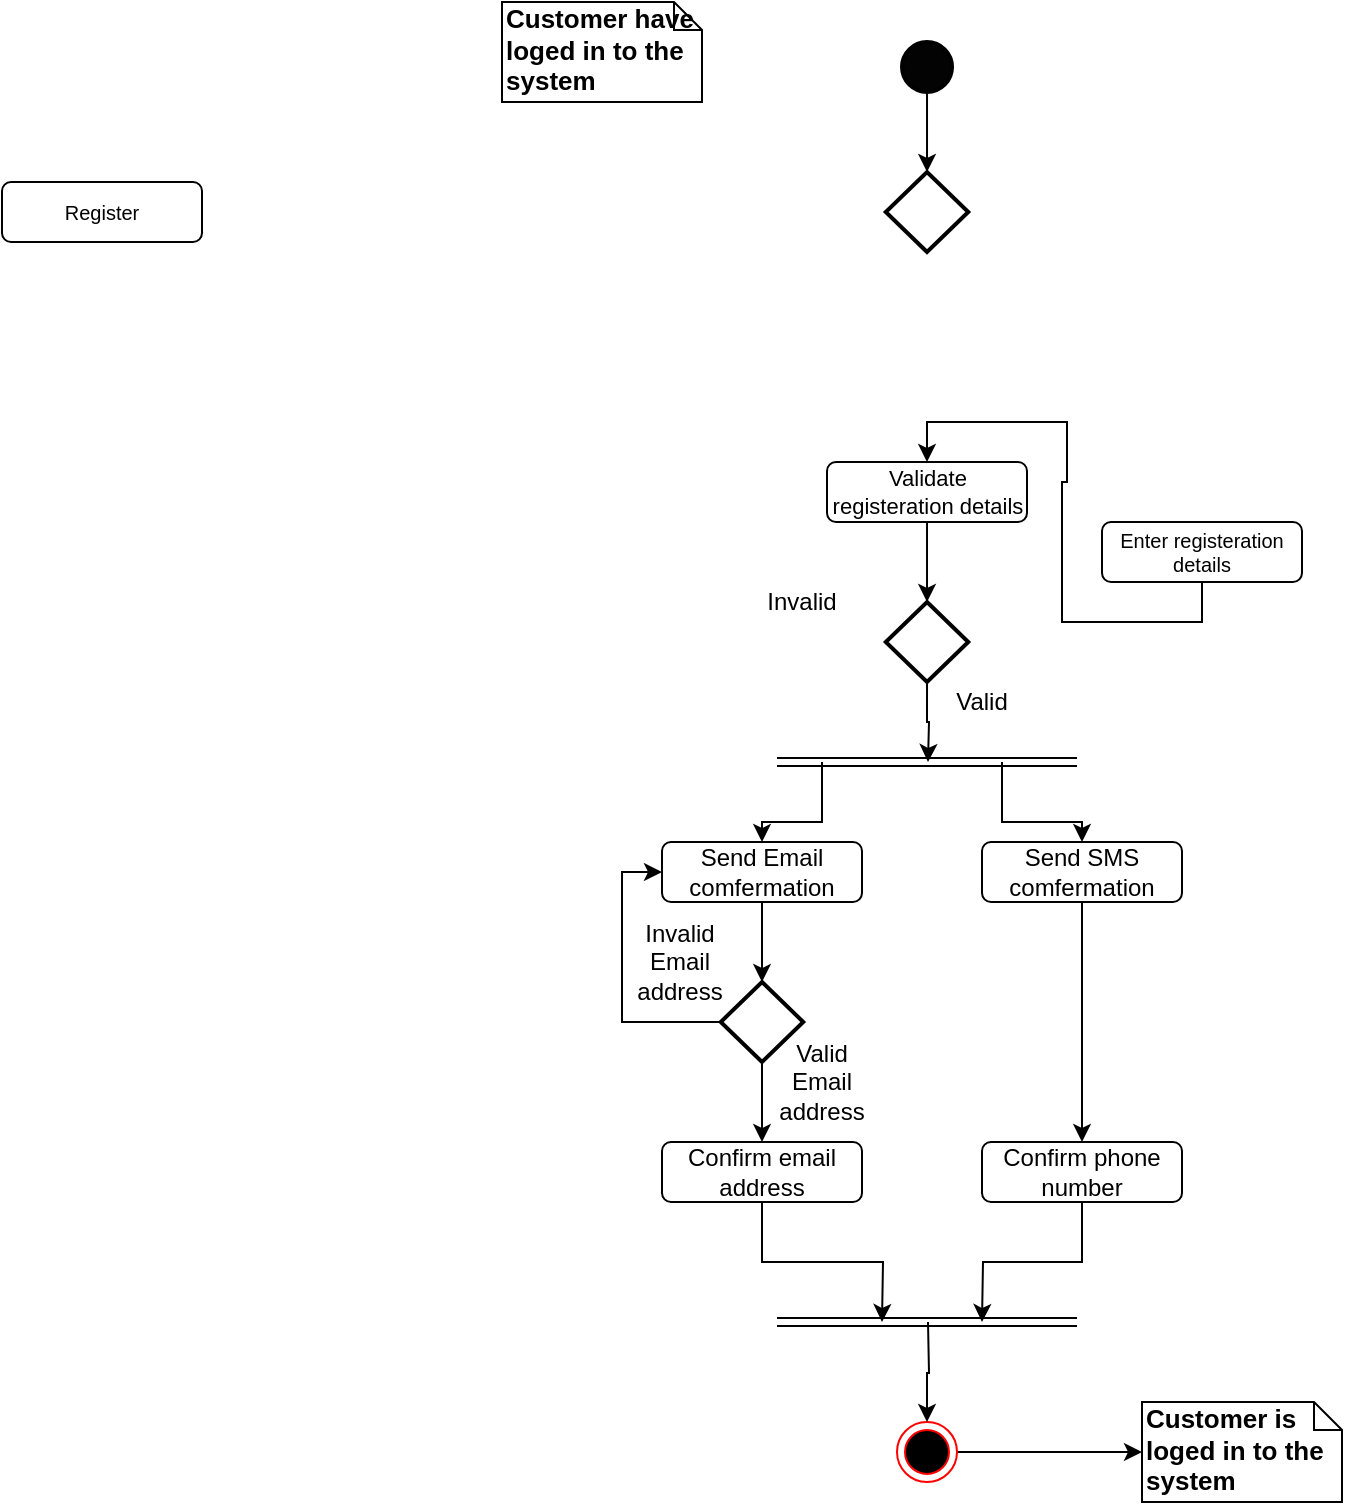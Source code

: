 <mxfile version="12.4.2" type="device" pages="1"><diagram id="ZuhkqpzQmuYOMFfSdRzl" name="Page-1"><mxGraphModel dx="1704" dy="1586" grid="1" gridSize="10" guides="1" tooltips="1" connect="1" arrows="1" fold="1" page="1" pageScale="1" pageWidth="850" pageHeight="1100" math="0" shadow="0"><root><mxCell id="0"/><mxCell id="1" parent="0"/><mxCell id="OjofsmyPT2QVEUDVRTE0-1" style="edgeStyle=orthogonalEdgeStyle;rounded=0;orthogonalLoop=1;jettySize=auto;html=1;exitX=1;exitY=0.5;exitDx=0;exitDy=0;entryX=0;entryY=0.5;entryDx=0;entryDy=0;entryPerimeter=0;" edge="1" parent="1" source="OjofsmyPT2QVEUDVRTE0-2" target="OjofsmyPT2QVEUDVRTE0-31"><mxGeometry relative="1" as="geometry"/></mxCell><mxCell id="OjofsmyPT2QVEUDVRTE0-2" value="" style="ellipse;html=1;shape=endState;fillColor=#000000;strokeColor=#ff0000;" vertex="1" parent="1"><mxGeometry x="397.5" y="650" width="30" height="30" as="geometry"/></mxCell><mxCell id="OjofsmyPT2QVEUDVRTE0-42" style="rounded=0;orthogonalLoop=1;jettySize=auto;html=1;exitX=0.5;exitY=1;exitDx=0;exitDy=0;exitPerimeter=0;" edge="1" parent="1" source="OjofsmyPT2QVEUDVRTE0-4" target="OjofsmyPT2QVEUDVRTE0-37"><mxGeometry relative="1" as="geometry"/></mxCell><mxCell id="OjofsmyPT2QVEUDVRTE0-4" value="" style="strokeWidth=2;html=1;shape=mxgraph.flowchart.start_2;whiteSpace=wrap;fillColor=#030303;" vertex="1" parent="1"><mxGeometry x="400.01" y="-40" width="25" height="25" as="geometry"/></mxCell><mxCell id="OjofsmyPT2QVEUDVRTE0-5" value="" style="edgeStyle=orthogonalEdgeStyle;rounded=0;orthogonalLoop=1;jettySize=auto;html=1;entryX=0.5;entryY=0;entryDx=0;entryDy=0;entryPerimeter=0;" edge="1" parent="1" source="OjofsmyPT2QVEUDVRTE0-6" target="OjofsmyPT2QVEUDVRTE0-21"><mxGeometry relative="1" as="geometry"><mxPoint x="412.5" y="240" as="targetPoint"/></mxGeometry></mxCell><mxCell id="OjofsmyPT2QVEUDVRTE0-6" value="Validate registeration details" style="shape=rect;rounded=1;html=1;whiteSpace=wrap;align=center;fillColor=none;fontSize=11;" vertex="1" parent="1"><mxGeometry x="362.5" y="170" width="100" height="30" as="geometry"/></mxCell><mxCell id="OjofsmyPT2QVEUDVRTE0-8" value="Register" style="shape=rect;rounded=1;html=1;whiteSpace=wrap;align=center;fillColor=none;fontSize=10;" vertex="1" parent="1"><mxGeometry x="-50" y="30" width="100" height="30" as="geometry"/></mxCell><mxCell id="OjofsmyPT2QVEUDVRTE0-9" style="edgeStyle=orthogonalEdgeStyle;rounded=0;orthogonalLoop=1;jettySize=auto;html=1;exitX=0.5;exitY=1;exitDx=0;exitDy=0;entryX=0.5;entryY=0;entryDx=0;entryDy=0;fontSize=11;" edge="1" parent="1" source="OjofsmyPT2QVEUDVRTE0-10" target="OjofsmyPT2QVEUDVRTE0-6"><mxGeometry relative="1" as="geometry"/></mxCell><mxCell id="OjofsmyPT2QVEUDVRTE0-10" value="Enter registeration details" style="shape=rect;rounded=1;html=1;whiteSpace=wrap;align=center;fillColor=none;fontSize=10;" vertex="1" parent="1"><mxGeometry x="500" y="200" width="100" height="30" as="geometry"/></mxCell><mxCell id="OjofsmyPT2QVEUDVRTE0-12" value="" style="edgeStyle=orthogonalEdgeStyle;rounded=0;orthogonalLoop=1;jettySize=auto;html=1;entryX=0.5;entryY=0;entryDx=0;entryDy=0;entryPerimeter=0;" edge="1" parent="1" source="OjofsmyPT2QVEUDVRTE0-13" target="OjofsmyPT2QVEUDVRTE0-34"><mxGeometry relative="1" as="geometry"/></mxCell><mxCell id="OjofsmyPT2QVEUDVRTE0-13" value="Send Email comfermation" style="shape=rect;rounded=1;html=1;whiteSpace=wrap;align=center;fillColor=none;" vertex="1" parent="1"><mxGeometry x="280" y="360" width="100" height="30" as="geometry"/></mxCell><mxCell id="OjofsmyPT2QVEUDVRTE0-14" style="edgeStyle=orthogonalEdgeStyle;rounded=0;orthogonalLoop=1;jettySize=auto;html=1;exitX=0.5;exitY=1;exitDx=0;exitDy=0;" edge="1" parent="1" source="OjofsmyPT2QVEUDVRTE0-15"><mxGeometry relative="1" as="geometry"><mxPoint x="390" y="600" as="targetPoint"/></mxGeometry></mxCell><mxCell id="OjofsmyPT2QVEUDVRTE0-15" value="Confirm email address" style="shape=rect;rounded=1;html=1;whiteSpace=wrap;align=center;fillColor=none;" vertex="1" parent="1"><mxGeometry x="280" y="510" width="100" height="30" as="geometry"/></mxCell><mxCell id="OjofsmyPT2QVEUDVRTE0-16" value="" style="edgeStyle=orthogonalEdgeStyle;rounded=0;orthogonalLoop=1;jettySize=auto;html=1;" edge="1" parent="1" source="OjofsmyPT2QVEUDVRTE0-17" target="OjofsmyPT2QVEUDVRTE0-19"><mxGeometry relative="1" as="geometry"/></mxCell><mxCell id="OjofsmyPT2QVEUDVRTE0-17" value="Send SMS comfermation" style="shape=rect;rounded=1;html=1;whiteSpace=wrap;align=center;fillColor=none;" vertex="1" parent="1"><mxGeometry x="440" y="360" width="100" height="30" as="geometry"/></mxCell><mxCell id="OjofsmyPT2QVEUDVRTE0-18" style="edgeStyle=orthogonalEdgeStyle;rounded=0;orthogonalLoop=1;jettySize=auto;html=1;exitX=0.5;exitY=1;exitDx=0;exitDy=0;" edge="1" parent="1" source="OjofsmyPT2QVEUDVRTE0-19"><mxGeometry relative="1" as="geometry"><mxPoint x="440" y="600" as="targetPoint"/></mxGeometry></mxCell><mxCell id="OjofsmyPT2QVEUDVRTE0-19" value="Confirm phone number" style="shape=rect;rounded=1;html=1;whiteSpace=wrap;align=center;fillColor=none;" vertex="1" parent="1"><mxGeometry x="440" y="510" width="100" height="30" as="geometry"/></mxCell><mxCell id="OjofsmyPT2QVEUDVRTE0-20" style="edgeStyle=orthogonalEdgeStyle;rounded=0;orthogonalLoop=1;jettySize=auto;html=1;exitX=0.5;exitY=1;exitDx=0;exitDy=0;exitPerimeter=0;fontSize=11;" edge="1" parent="1" source="OjofsmyPT2QVEUDVRTE0-21"><mxGeometry relative="1" as="geometry"><mxPoint x="413" y="320" as="targetPoint"/></mxGeometry></mxCell><mxCell id="OjofsmyPT2QVEUDVRTE0-21" value="" style="strokeWidth=2;html=1;shape=mxgraph.flowchart.decision;whiteSpace=wrap;fillColor=none;" vertex="1" parent="1"><mxGeometry x="391.89" y="240" width="41.25" height="40" as="geometry"/></mxCell><mxCell id="OjofsmyPT2QVEUDVRTE0-22" value="Invalid" style="text;html=1;strokeColor=none;fillColor=none;align=center;verticalAlign=middle;whiteSpace=wrap;rounded=0;" vertex="1" parent="1"><mxGeometry x="330" y="230" width="40" height="20" as="geometry"/></mxCell><mxCell id="OjofsmyPT2QVEUDVRTE0-23" value="Valid" style="text;html=1;strokeColor=none;fillColor=none;align=center;verticalAlign=middle;whiteSpace=wrap;rounded=0;" vertex="1" parent="1"><mxGeometry x="420" y="280" width="40" height="20" as="geometry"/></mxCell><mxCell id="OjofsmyPT2QVEUDVRTE0-25" value="&lt;b&gt;Customer have loged in to the system&amp;nbsp;&lt;/b&gt;" style="shape=note;whiteSpace=wrap;html=1;size=14;verticalAlign=top;align=left;spacingTop=-6;fontSize=13;" vertex="1" parent="1"><mxGeometry x="200" y="-60" width="100" height="50" as="geometry"/></mxCell><mxCell id="OjofsmyPT2QVEUDVRTE0-26" value="" style="shape=link;html=1;" edge="1" parent="1"><mxGeometry width="50" height="50" relative="1" as="geometry"><mxPoint x="337.5" y="320" as="sourcePoint"/><mxPoint x="487.5" y="320" as="targetPoint"/><Array as="points"/></mxGeometry></mxCell><mxCell id="OjofsmyPT2QVEUDVRTE0-27" style="edgeStyle=orthogonalEdgeStyle;rounded=0;orthogonalLoop=1;jettySize=auto;html=1;entryX=0.5;entryY=0;entryDx=0;entryDy=0;" edge="1" parent="1" target="OjofsmyPT2QVEUDVRTE0-13"><mxGeometry relative="1" as="geometry"><mxPoint x="360" y="320" as="sourcePoint"/><mxPoint x="415" y="520" as="targetPoint"/><Array as="points"><mxPoint x="360" y="350"/><mxPoint x="330" y="350"/></Array></mxGeometry></mxCell><mxCell id="OjofsmyPT2QVEUDVRTE0-28" style="edgeStyle=orthogonalEdgeStyle;rounded=0;orthogonalLoop=1;jettySize=auto;html=1;entryX=0.5;entryY=0;entryDx=0;entryDy=0;" edge="1" parent="1" target="OjofsmyPT2QVEUDVRTE0-17"><mxGeometry relative="1" as="geometry"><mxPoint x="450" y="320" as="sourcePoint"/><mxPoint x="580" y="380" as="targetPoint"/><Array as="points"><mxPoint x="450" y="350"/><mxPoint x="490" y="350"/></Array></mxGeometry></mxCell><mxCell id="OjofsmyPT2QVEUDVRTE0-29" value="" style="shape=link;html=1;" edge="1" parent="1"><mxGeometry width="50" height="50" relative="1" as="geometry"><mxPoint x="337.51" y="600" as="sourcePoint"/><mxPoint x="487.51" y="600" as="targetPoint"/><Array as="points"/></mxGeometry></mxCell><mxCell id="OjofsmyPT2QVEUDVRTE0-30" style="edgeStyle=orthogonalEdgeStyle;rounded=0;orthogonalLoop=1;jettySize=auto;html=1;entryX=0.5;entryY=0;entryDx=0;entryDy=0;" edge="1" parent="1" target="OjofsmyPT2QVEUDVRTE0-2"><mxGeometry relative="1" as="geometry"><mxPoint x="465" y="710" as="targetPoint"/><mxPoint x="413" y="600" as="sourcePoint"/></mxGeometry></mxCell><mxCell id="OjofsmyPT2QVEUDVRTE0-31" value="&lt;b&gt;Customer is loged in to the system&lt;/b&gt;" style="shape=note;whiteSpace=wrap;html=1;size=14;verticalAlign=top;align=left;spacingTop=-6;fontSize=13;" vertex="1" parent="1"><mxGeometry x="520" y="640" width="100" height="50" as="geometry"/></mxCell><mxCell id="OjofsmyPT2QVEUDVRTE0-32" style="edgeStyle=orthogonalEdgeStyle;rounded=0;orthogonalLoop=1;jettySize=auto;html=1;exitX=0;exitY=0.5;exitDx=0;exitDy=0;exitPerimeter=0;entryX=0;entryY=0.5;entryDx=0;entryDy=0;" edge="1" parent="1" source="OjofsmyPT2QVEUDVRTE0-34" target="OjofsmyPT2QVEUDVRTE0-13"><mxGeometry relative="1" as="geometry"/></mxCell><mxCell id="OjofsmyPT2QVEUDVRTE0-33" style="edgeStyle=orthogonalEdgeStyle;rounded=0;orthogonalLoop=1;jettySize=auto;html=1;exitX=0.5;exitY=1;exitDx=0;exitDy=0;exitPerimeter=0;entryX=0.5;entryY=0;entryDx=0;entryDy=0;" edge="1" parent="1" source="OjofsmyPT2QVEUDVRTE0-34" target="OjofsmyPT2QVEUDVRTE0-15"><mxGeometry relative="1" as="geometry"/></mxCell><mxCell id="OjofsmyPT2QVEUDVRTE0-34" value="" style="strokeWidth=2;html=1;shape=mxgraph.flowchart.decision;whiteSpace=wrap;fillColor=none;" vertex="1" parent="1"><mxGeometry x="309.38" y="430" width="41.25" height="40" as="geometry"/></mxCell><mxCell id="OjofsmyPT2QVEUDVRTE0-35" value="Valid Email address" style="text;html=1;strokeColor=none;fillColor=none;align=center;verticalAlign=middle;whiteSpace=wrap;rounded=0;" vertex="1" parent="1"><mxGeometry x="340" y="470" width="40" height="20" as="geometry"/></mxCell><mxCell id="OjofsmyPT2QVEUDVRTE0-36" value="Invalid Email address" style="text;html=1;strokeColor=none;fillColor=none;align=center;verticalAlign=middle;whiteSpace=wrap;rounded=0;" vertex="1" parent="1"><mxGeometry x="269.38" y="410" width="40" height="20" as="geometry"/></mxCell><mxCell id="OjofsmyPT2QVEUDVRTE0-37" value="" style="strokeWidth=2;html=1;shape=mxgraph.flowchart.decision;whiteSpace=wrap;fillColor=none;direction=west;" vertex="1" parent="1"><mxGeometry x="391.89" y="25" width="41.25" height="40" as="geometry"/></mxCell></root></mxGraphModel></diagram></mxfile>